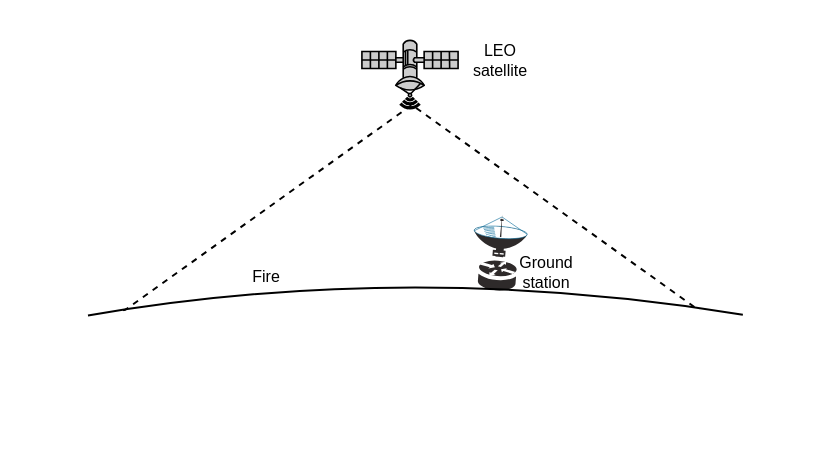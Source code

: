 <mxfile version="16.6.6" type="github"><diagram id="huIT8yfWPjrIG61Vbd0z" name="Page-1"><mxGraphModel dx="1038" dy="564" grid="1" gridSize="10" guides="1" tooltips="1" connect="1" arrows="1" fold="1" page="1" pageScale="1" pageWidth="850" pageHeight="1100" math="0" shadow="0"><root><mxCell id="0"/><mxCell id="1" parent="0"/><mxCell id="Fn60unkbMZBintz-3KZK-5" value="" style="triangle;whiteSpace=wrap;html=1;fillColor=none;dashed=1;rotation=-90;" parent="1" vertex="1"><mxGeometry x="338.87" y="30.98" width="124.09" height="347.02" as="geometry"/></mxCell><mxCell id="Fn60unkbMZBintz-3KZK-12" value="" style="ellipse;whiteSpace=wrap;html=1;fontSize=8;fillColor=default;strokeColor=none;" parent="1" vertex="1"><mxGeometry x="195" y="234" width="415" height="80" as="geometry"/></mxCell><mxCell id="Fn60unkbMZBintz-3KZK-2" value="" style="fontColor=#0066CC;verticalAlign=top;verticalLabelPosition=bottom;labelPosition=center;align=center;html=1;outlineConnect=0;fillColor=#CCCCCC;strokeColor=#000000;gradientColor=none;gradientDirection=north;strokeWidth=2;shape=mxgraph.networks.satellite;rotation=-45;" parent="1" vertex="1"><mxGeometry x="380" y="100" width="40" height="40" as="geometry"/></mxCell><mxCell id="Fn60unkbMZBintz-3KZK-3" value="" style="shape=image;html=1;verticalAlign=top;verticalLabelPosition=bottom;labelBackgroundColor=#ffffff;imageAspect=0;aspect=fixed;image=https://cdn4.iconfinder.com/data/icons/game-of-thrones-4/64/game_of_thrones_game_thrones_series_element_fire_flame_heat-128.png;rotation=-5;" parent="1" vertex="1"><mxGeometry x="333" y="211" width="28" height="28" as="geometry"/></mxCell><mxCell id="Fn60unkbMZBintz-3KZK-4" value="" style="shape=mxgraph.cisco.wireless.ground_terminal;html=1;pointerEvents=1;dashed=0;fillColor=#2E2A2A;strokeColor=#ffffff;strokeWidth=2;verticalLabelPosition=bottom;verticalAlign=top;align=center;outlineConnect=0;rotation=-85.4;direction=south;" parent="1" vertex="1"><mxGeometry x="425" y="203.46" width="39" height="26.54" as="geometry"/></mxCell><mxCell id="Fn60unkbMZBintz-3KZK-9" value="&lt;font style=&quot;font-size: 8px&quot;&gt;Fire&lt;/font&gt;" style="text;html=1;strokeColor=none;fillColor=none;align=center;verticalAlign=middle;whiteSpace=wrap;rounded=0;" parent="1" vertex="1"><mxGeometry x="298" y="212" width="60" height="30" as="geometry"/></mxCell><mxCell id="Fn60unkbMZBintz-3KZK-10" value="" style="endArrow=none;html=1;fontSize=8;curved=1;exitX=0.106;exitY=0.172;exitDx=0;exitDy=0;exitPerimeter=0;entryX=0.895;entryY=0.167;entryDx=0;entryDy=0;entryPerimeter=0;" parent="1" source="Fn60unkbMZBintz-3KZK-12" target="Fn60unkbMZBintz-3KZK-12" edge="1"><mxGeometry width="50" height="50" relative="1" as="geometry"><mxPoint x="240" y="266.54" as="sourcePoint"/><mxPoint x="560" y="266.54" as="targetPoint"/><Array as="points"><mxPoint x="400" y="220"/></Array></mxGeometry></mxCell><mxCell id="Fn60unkbMZBintz-3KZK-13" value="Ground&lt;br&gt;station" style="text;html=1;strokeColor=none;fillColor=none;align=center;verticalAlign=middle;whiteSpace=wrap;rounded=0;fontSize=8;" parent="1" vertex="1"><mxGeometry x="438" y="211" width="60" height="30" as="geometry"/></mxCell><mxCell id="Fn60unkbMZBintz-3KZK-14" value="&lt;div&gt;LEO&lt;/div&gt;&lt;div&gt;satellite&lt;br&gt;&lt;/div&gt;" style="text;html=1;strokeColor=none;fillColor=none;align=center;verticalAlign=middle;whiteSpace=wrap;rounded=0;fontSize=8;" parent="1" vertex="1"><mxGeometry x="414.5" y="105" width="60" height="30" as="geometry"/></mxCell></root></mxGraphModel></diagram></mxfile>